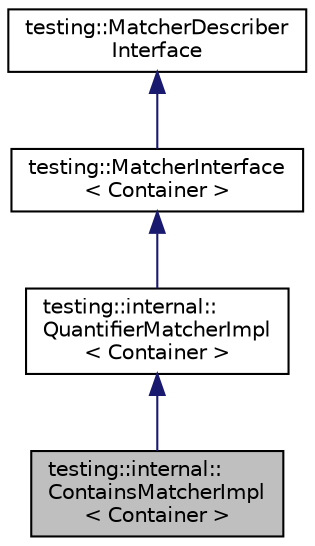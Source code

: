 digraph "testing::internal::ContainsMatcherImpl&lt; Container &gt;"
{
  edge [fontname="Helvetica",fontsize="10",labelfontname="Helvetica",labelfontsize="10"];
  node [fontname="Helvetica",fontsize="10",shape=record];
  Node1 [label="testing::internal::\lContainsMatcherImpl\l\< Container \>",height=0.2,width=0.4,color="black", fillcolor="grey75", style="filled", fontcolor="black"];
  Node2 -> Node1 [dir="back",color="midnightblue",fontsize="10",style="solid",fontname="Helvetica"];
  Node2 [label="testing::internal::\lQuantifierMatcherImpl\l\< Container \>",height=0.2,width=0.4,color="black", fillcolor="white", style="filled",URL="$classtesting_1_1internal_1_1_quantifier_matcher_impl.html"];
  Node3 -> Node2 [dir="back",color="midnightblue",fontsize="10",style="solid",fontname="Helvetica"];
  Node3 [label="testing::MatcherInterface\l\< Container \>",height=0.2,width=0.4,color="black", fillcolor="white", style="filled",URL="$classtesting_1_1_matcher_interface.html"];
  Node4 -> Node3 [dir="back",color="midnightblue",fontsize="10",style="solid",fontname="Helvetica"];
  Node4 [label="testing::MatcherDescriber\lInterface",height=0.2,width=0.4,color="black", fillcolor="white", style="filled",URL="$classtesting_1_1_matcher_describer_interface.html"];
}
